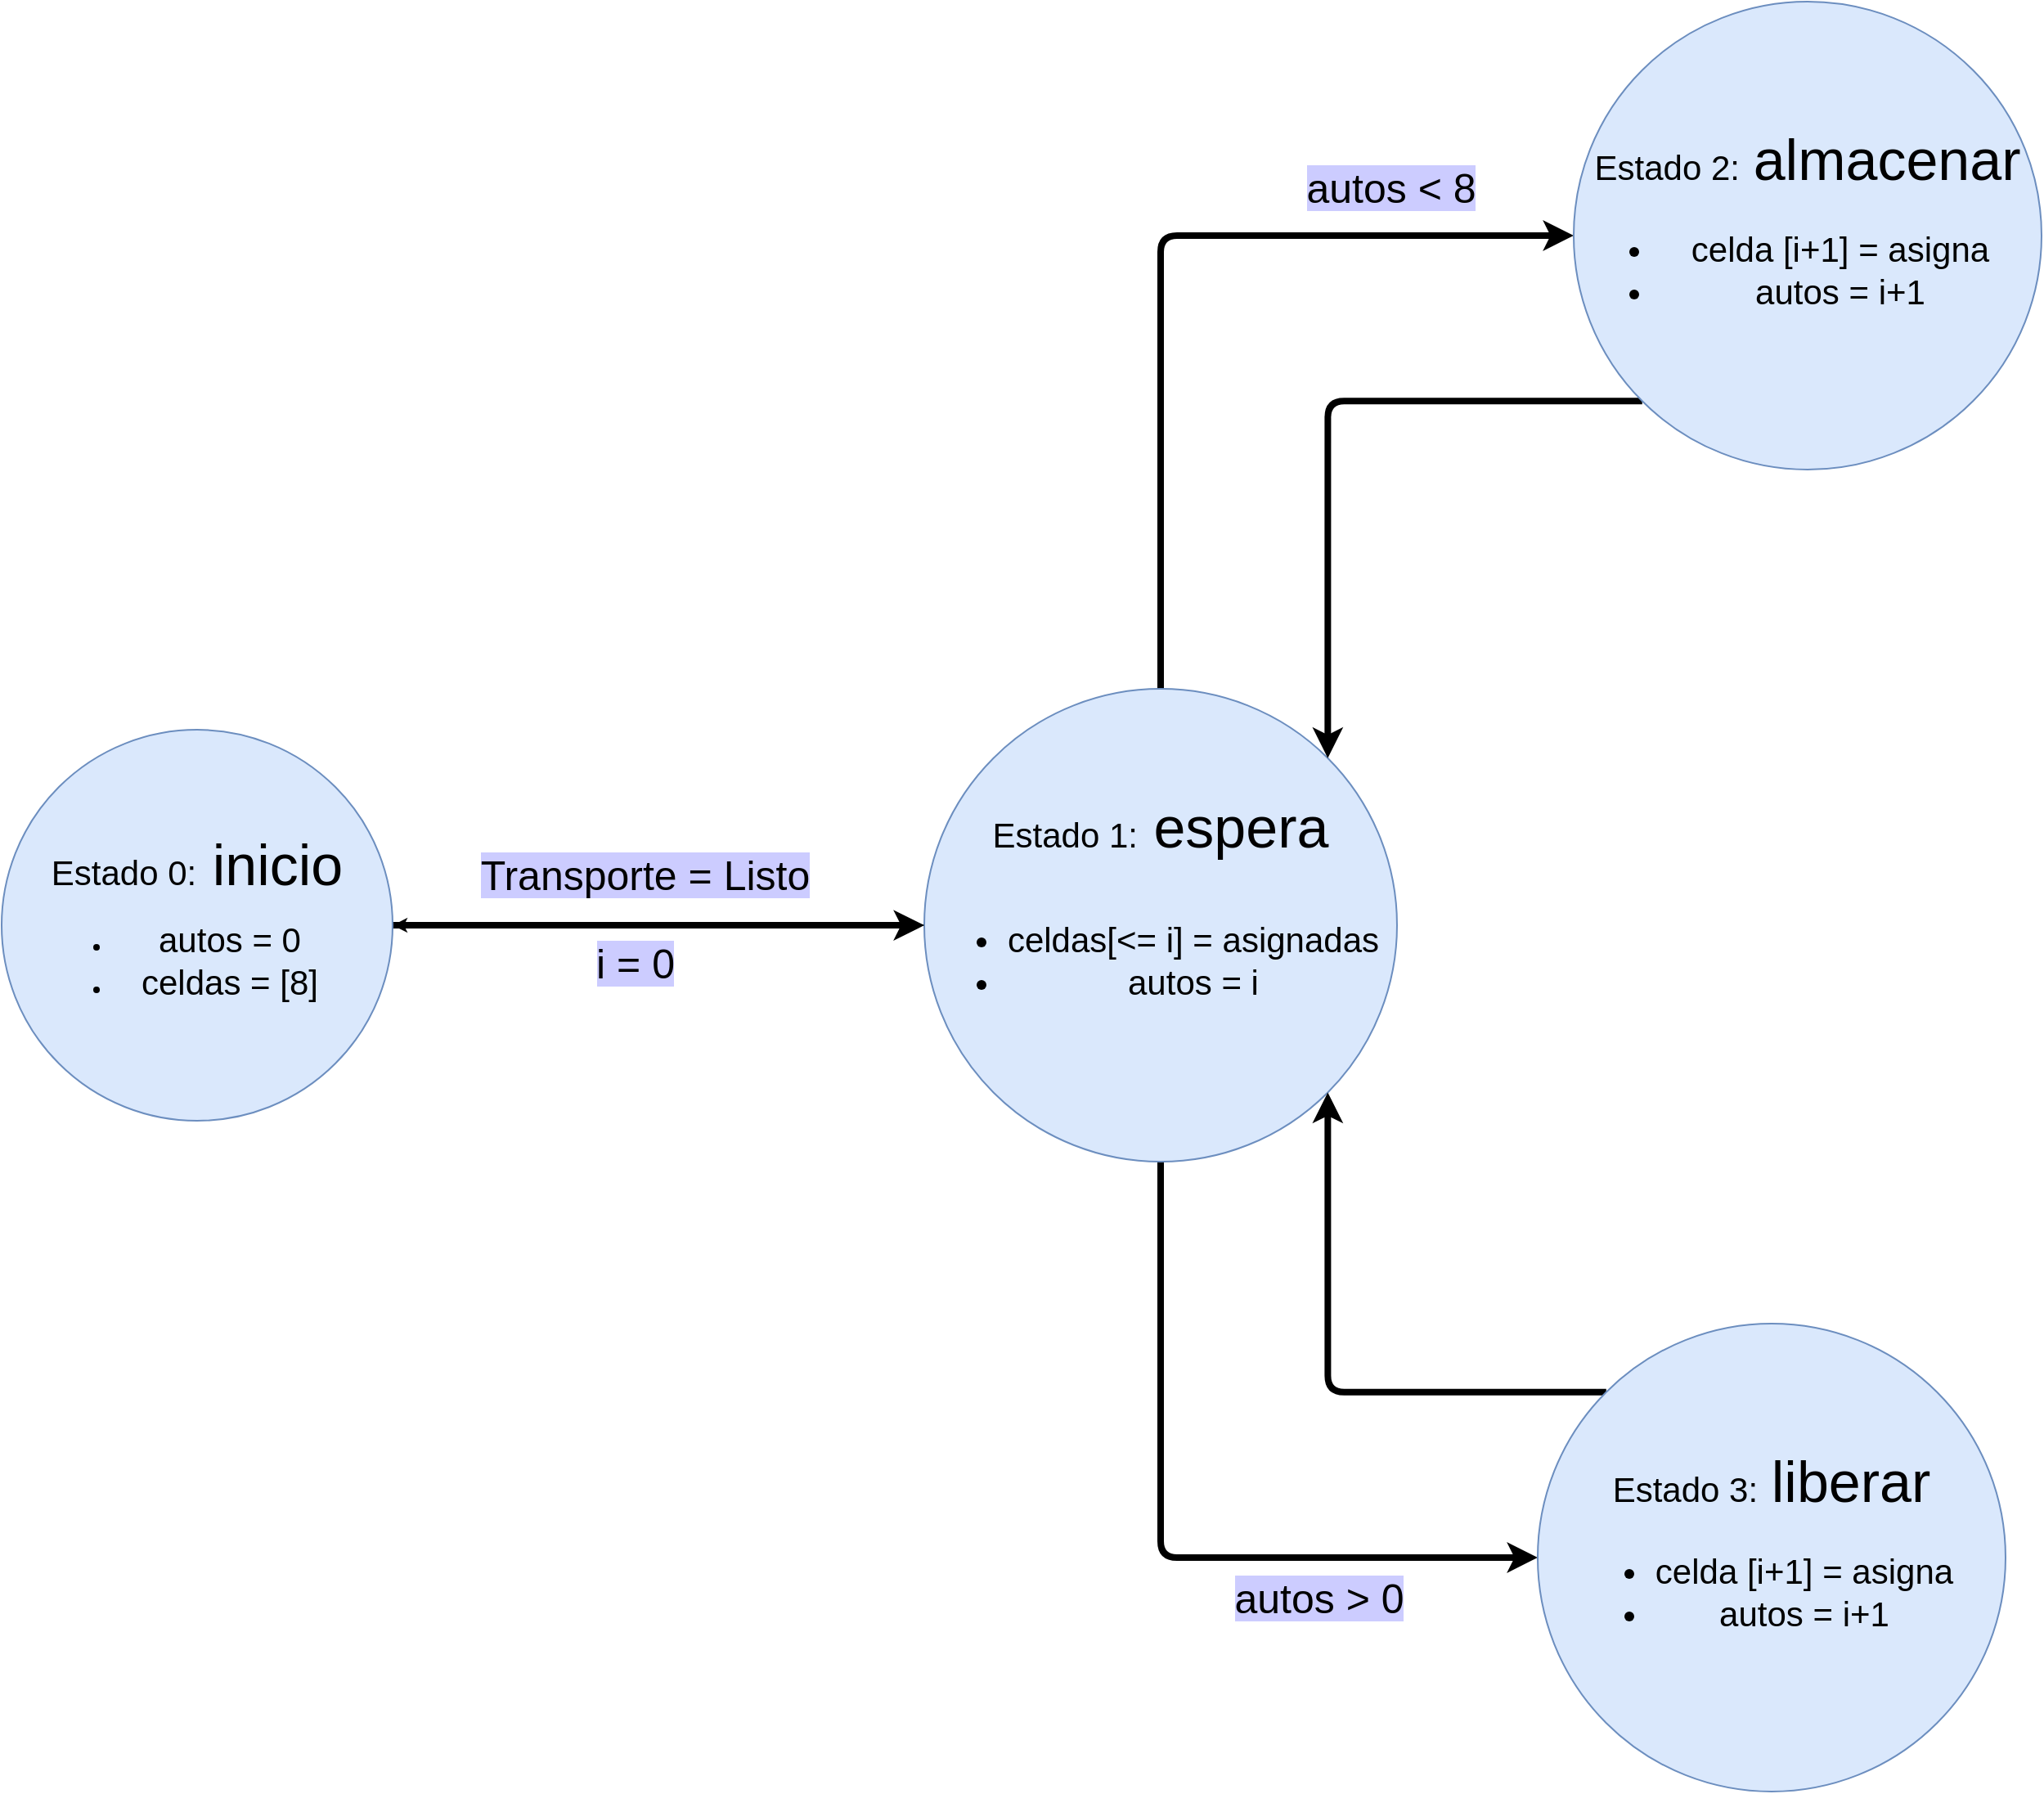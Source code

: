 <mxfile version="21.7.5" type="device">
  <diagram name="Página-1" id="UOuzWutej9CkiirfJg8X">
    <mxGraphModel dx="4049" dy="1720" grid="0" gridSize="10" guides="1" tooltips="1" connect="1" arrows="1" fold="1" page="1" pageScale="1" pageWidth="1169" pageHeight="826" background="#FFFFFF" math="0" shadow="0">
      <root>
        <mxCell id="0" />
        <mxCell id="1" parent="0" />
        <mxCell id="UsIp33hUrjIsSwBAMLS7-2" value="" style="edgeStyle=orthogonalEdgeStyle;rounded=0;orthogonalLoop=1;jettySize=auto;html=1;" parent="1" source="2LraSfVMXyIJ4m1ZJqNp-1" target="UsIp33hUrjIsSwBAMLS7-1" edge="1">
          <mxGeometry relative="1" as="geometry" />
        </mxCell>
        <mxCell id="VymyQt9emQp_qHSCCe4n-3" style="edgeStyle=elbowEdgeStyle;rounded=1;orthogonalLoop=1;jettySize=auto;html=1;exitX=0.5;exitY=1;exitDx=0;exitDy=0;elbow=vertical;entryX=1;entryY=0.5;entryDx=0;entryDy=0;strokeColor=#000000;strokeWidth=4;" edge="1" parent="1" source="2LraSfVMXyIJ4m1ZJqNp-1" target="2LraSfVMXyIJ4m1ZJqNp-2">
          <mxGeometry relative="1" as="geometry">
            <mxPoint x="-223" y="448" as="targetPoint" />
            <Array as="points">
              <mxPoint x="-287" y="389" />
            </Array>
          </mxGeometry>
        </mxCell>
        <mxCell id="VymyQt9emQp_qHSCCe4n-6" style="edgeStyle=orthogonalEdgeStyle;shape=connector;rounded=1;orthogonalLoop=1;jettySize=auto;html=1;exitX=0.5;exitY=0;exitDx=0;exitDy=0;entryX=1;entryY=0.5;entryDx=0;entryDy=0;labelBackgroundColor=default;strokeColor=#000000;strokeWidth=4;fontFamily=Helvetica;fontSize=11;fontColor=default;endArrow=classic;" edge="1" parent="1" source="2LraSfVMXyIJ4m1ZJqNp-1" target="VymyQt9emQp_qHSCCe4n-5">
          <mxGeometry relative="1" as="geometry" />
        </mxCell>
        <mxCell id="2LraSfVMXyIJ4m1ZJqNp-1" value="&lt;font color=&quot;#000000&quot;&gt;&lt;font style=&quot;font-size: 21px;&quot;&gt;Estado 1:&lt;/font&gt;&lt;font style=&quot;font-size: 35px;&quot;&gt;&amp;nbsp;espera&lt;br&gt;&lt;ul&gt;&lt;li style=&quot;font-size: 21px;&quot;&gt;celdas[&amp;lt;= i] = asignadas&lt;/li&gt;&lt;li style=&quot;font-size: 21px;&quot;&gt;autos = i&lt;/li&gt;&lt;/ul&gt;&lt;/font&gt;&lt;/font&gt;" style="ellipse;whiteSpace=wrap;html=1;aspect=fixed;direction=west;fillColor=#dae8fc;strokeColor=#6c8ebf;align=center;" parent="1" vertex="1">
          <mxGeometry x="-564" y="666.04" width="289" height="289" as="geometry" />
        </mxCell>
        <mxCell id="VymyQt9emQp_qHSCCe4n-8" style="edgeStyle=orthogonalEdgeStyle;shape=connector;rounded=1;orthogonalLoop=1;jettySize=auto;html=1;exitX=1;exitY=0;exitDx=0;exitDy=0;entryX=0;entryY=1;entryDx=0;entryDy=0;labelBackgroundColor=default;strokeColor=#000000;strokeWidth=4;fontFamily=Helvetica;fontSize=11;fontColor=default;endArrow=classic;" edge="1" parent="1" source="2LraSfVMXyIJ4m1ZJqNp-2" target="2LraSfVMXyIJ4m1ZJqNp-1">
          <mxGeometry relative="1" as="geometry" />
        </mxCell>
        <mxCell id="2LraSfVMXyIJ4m1ZJqNp-2" value="&lt;font style=&quot;&quot; color=&quot;#000000&quot;&gt;&lt;font style=&quot;font-size: 21px;&quot;&gt;Estado 2:&lt;/font&gt;&lt;span style=&quot;font-size: 30px;&quot;&gt;&amp;nbsp;&lt;/span&gt;&lt;font style=&quot;font-size: 35px;&quot;&gt;a&lt;/font&gt;&lt;font style=&quot;font-size: 35px;&quot;&gt;lmacenar&lt;/font&gt;&lt;br&gt;&lt;ul style=&quot;font-size: 21px;&quot;&gt;&lt;li&gt;&lt;span style=&quot;&quot;&gt;celda [i+1] = asigna&lt;/span&gt;&lt;/li&gt;&lt;li&gt;autos = i+1&lt;/li&gt;&lt;/ul&gt;&lt;/font&gt;" style="ellipse;whiteSpace=wrap;html=1;aspect=fixed;direction=west;fillColor=#dae8fc;strokeColor=#6c8ebf;align=center;" parent="1" vertex="1">
          <mxGeometry x="-167" y="246" width="286" height="286" as="geometry" />
        </mxCell>
        <mxCell id="UsIp33hUrjIsSwBAMLS7-3" style="edgeStyle=orthogonalEdgeStyle;rounded=1;orthogonalLoop=1;jettySize=auto;html=1;exitX=0;exitY=0.5;exitDx=0;exitDy=0;entryX=1;entryY=0.5;entryDx=0;entryDy=0;strokeColor=#000000;strokeWidth=4;" parent="1" source="UsIp33hUrjIsSwBAMLS7-1" target="2LraSfVMXyIJ4m1ZJqNp-1" edge="1">
          <mxGeometry relative="1" as="geometry" />
        </mxCell>
        <mxCell id="UsIp33hUrjIsSwBAMLS7-1" value="&lt;font color=&quot;#000000&quot;&gt;&lt;font style=&quot;font-size: 21px;&quot;&gt;Estado 0:&lt;/font&gt;&lt;font style=&quot;font-size: 35px;&quot;&gt; inicio&lt;br&gt;&lt;/font&gt;&lt;/font&gt;&lt;ul style=&quot;color: rgb(0, 0, 0);&quot;&gt;&lt;li&gt;&lt;font color=&quot;#000000&quot;&gt;&lt;font style=&quot;font-size: 21px;&quot;&gt;autos = 0&lt;/font&gt;&lt;/font&gt;&lt;/li&gt;&lt;li&gt;&lt;font color=&quot;#000000&quot;&gt;&lt;font style=&quot;font-size: 21px;&quot;&gt;celdas = [8]&lt;/font&gt;&lt;/font&gt;&lt;/li&gt;&lt;/ul&gt;" style="ellipse;whiteSpace=wrap;html=1;aspect=fixed;direction=west;fillColor=#dae8fc;strokeColor=#6c8ebf;align=center;" parent="1" vertex="1">
          <mxGeometry x="-1128" y="691.04" width="239" height="239" as="geometry" />
        </mxCell>
        <mxCell id="UsIp33hUrjIsSwBAMLS7-4" value="&lt;font color=&quot;#000000&quot; style=&quot;font-size: 25px; background-color: rgb(204, 204, 255);&quot;&gt;Transporte = Listo&lt;/font&gt;" style="edgeLabel;html=1;align=center;verticalAlign=middle;resizable=0;points=[];fontSize=11;fontFamily=Helvetica;fontColor=default;" parent="1" vertex="1" connectable="0">
          <mxGeometry x="-473.0" y="714" as="geometry">
            <mxPoint x="-262" y="65" as="offset" />
          </mxGeometry>
        </mxCell>
        <mxCell id="VymyQt9emQp_qHSCCe4n-1" value="&lt;font color=&quot;#000000&quot; style=&quot;font-size: 25px; background-color: rgb(204, 204, 255);&quot;&gt;i = 0&lt;/font&gt;" style="edgeLabel;html=1;align=center;verticalAlign=middle;resizable=0;points=[];fontSize=11;fontFamily=Helvetica;fontColor=default;" vertex="1" connectable="0" parent="1">
          <mxGeometry x="-479.0" y="768" as="geometry">
            <mxPoint x="-262" y="65" as="offset" />
          </mxGeometry>
        </mxCell>
        <mxCell id="VymyQt9emQp_qHSCCe4n-4" value="&lt;font color=&quot;#000000&quot;&gt;&lt;span style=&quot;font-size: 25px; background-color: rgb(204, 204, 255);&quot;&gt;autos &amp;lt; 8&lt;/span&gt;&lt;/font&gt;" style="edgeLabel;html=1;align=center;verticalAlign=middle;resizable=0;points=[];fontSize=11;fontFamily=Helvetica;fontColor=default;" vertex="1" connectable="0" parent="1">
          <mxGeometry x="-17.0" y="294" as="geometry">
            <mxPoint x="-262" y="65" as="offset" />
          </mxGeometry>
        </mxCell>
        <mxCell id="VymyQt9emQp_qHSCCe4n-9" style="edgeStyle=orthogonalEdgeStyle;shape=connector;rounded=1;orthogonalLoop=1;jettySize=auto;html=1;exitX=1;exitY=1;exitDx=0;exitDy=0;entryX=0;entryY=0;entryDx=0;entryDy=0;labelBackgroundColor=default;strokeColor=#000000;strokeWidth=4;fontFamily=Helvetica;fontSize=11;fontColor=default;endArrow=classic;" edge="1" parent="1" source="VymyQt9emQp_qHSCCe4n-5" target="2LraSfVMXyIJ4m1ZJqNp-1">
          <mxGeometry relative="1" as="geometry" />
        </mxCell>
        <mxCell id="VymyQt9emQp_qHSCCe4n-5" value="&lt;font style=&quot;font-size: 21px;&quot; color=&quot;#000000&quot;&gt;&lt;font style=&quot;font-size: 21px;&quot;&gt;Estado 3:&lt;/font&gt;&lt;span style=&quot;font-size: 30px;&quot;&gt; &lt;/span&gt;&lt;font style=&quot;font-size: 35px;&quot;&gt;liberar&lt;/font&gt;&lt;br&gt;&lt;ul&gt;&lt;li&gt;&lt;span style=&quot;&quot;&gt;celda [i+1] = asigna&lt;/span&gt;&lt;/li&gt;&lt;li&gt;autos = i+1&lt;/li&gt;&lt;/ul&gt;&lt;/font&gt;" style="ellipse;whiteSpace=wrap;html=1;aspect=fixed;direction=west;fillColor=#dae8fc;strokeColor=#6c8ebf;align=center;" vertex="1" parent="1">
          <mxGeometry x="-189" y="1054" width="286" height="286" as="geometry" />
        </mxCell>
        <mxCell id="VymyQt9emQp_qHSCCe4n-7" value="&lt;font color=&quot;#000000&quot;&gt;&lt;span style=&quot;font-size: 25px; background-color: rgb(204, 204, 255);&quot;&gt;autos &amp;gt; 0&lt;/span&gt;&lt;/font&gt;" style="edgeLabel;html=1;align=center;verticalAlign=middle;resizable=0;points=[];fontSize=11;fontFamily=Helvetica;fontColor=default;" vertex="1" connectable="0" parent="1">
          <mxGeometry x="-61.0" y="1156" as="geometry">
            <mxPoint x="-262" y="65" as="offset" />
          </mxGeometry>
        </mxCell>
      </root>
    </mxGraphModel>
  </diagram>
</mxfile>
